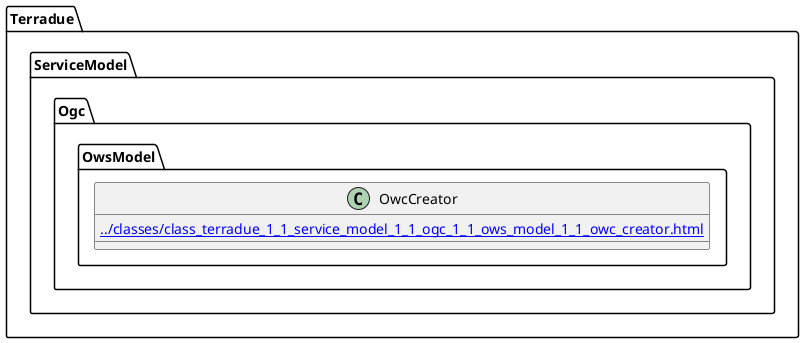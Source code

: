 @startuml
set namespaceSeparator ::
class Terradue::ServiceModel::Ogc::OwsModel::OwcCreator {
[[../classes/class_terradue_1_1_service_model_1_1_ogc_1_1_ows_model_1_1_owc_creator.html]]
}
@enduml
